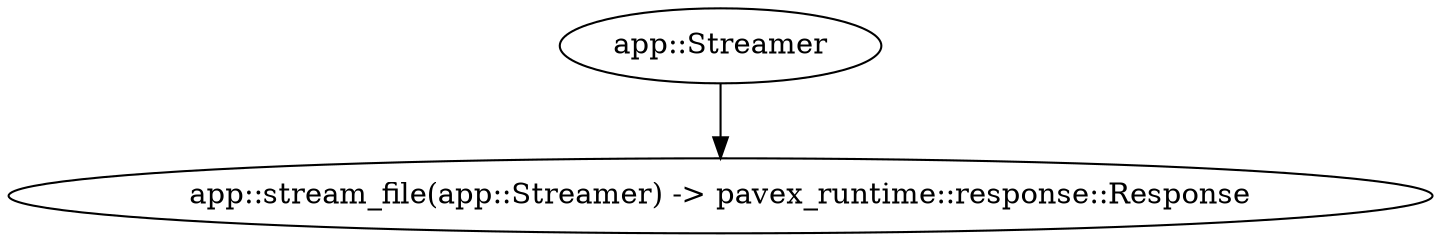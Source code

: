 digraph "/home" {
    0 [ label = "app::stream_file(app::Streamer) -> pavex_runtime::response::Response"]
    1 [ label = "app::Streamer"]
    1 -> 0 [ ]
}
digraph app_state {
    0 [ label = "crate::ApplicationState(app::Streamer) -> crate::ApplicationState"]
    1 [ label = "app::streamer() -> app::Streamer"]
    1 -> 0 [ ]
}